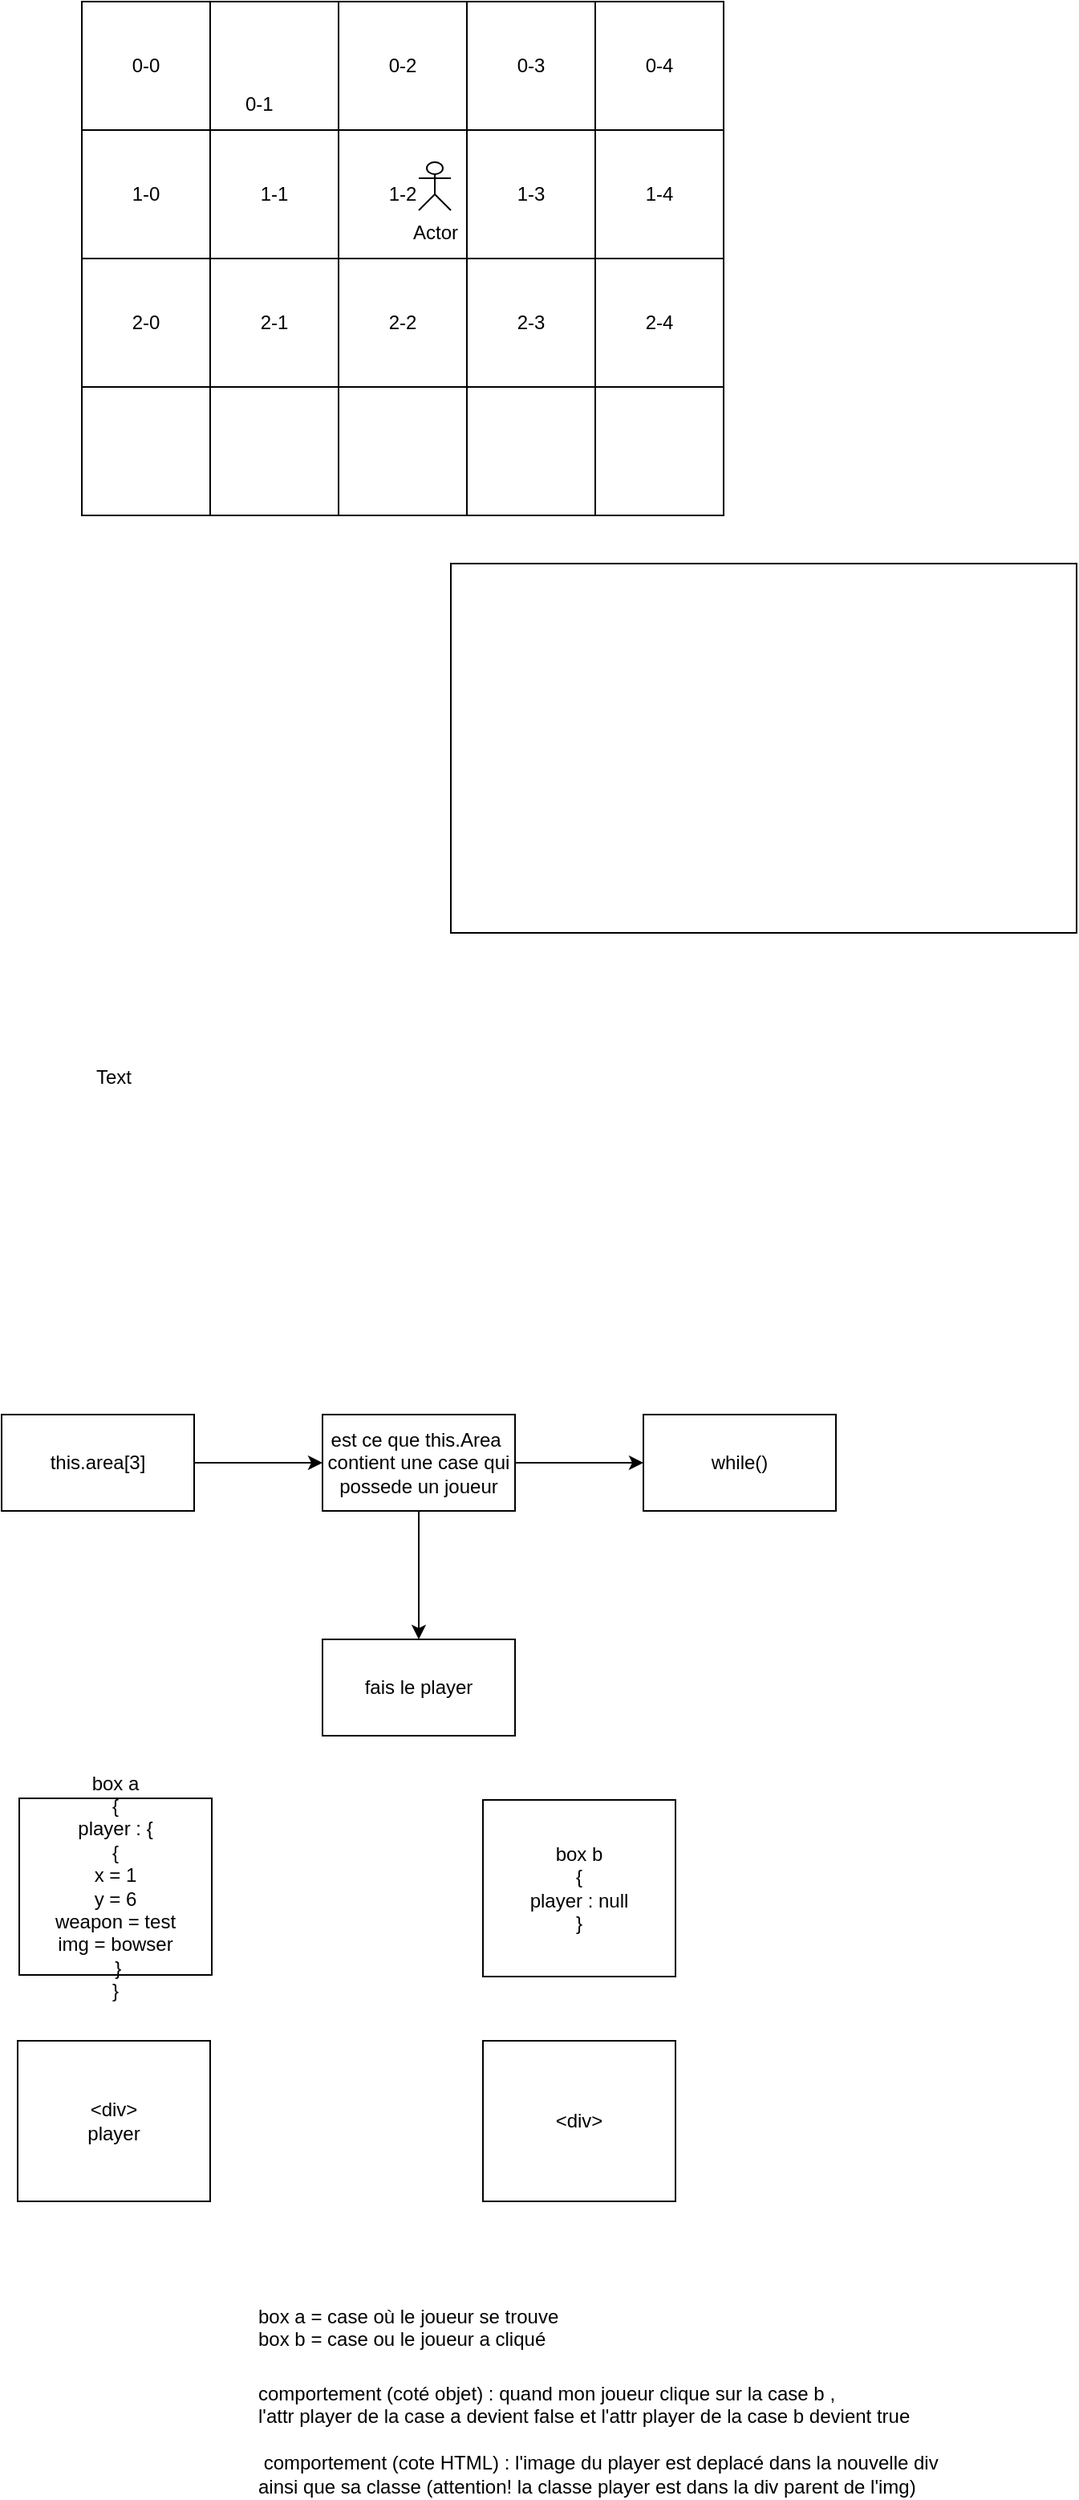 <mxfile version="12.2.4" pages="1"><diagram id="O6gQTCySteFB1ZhFVQ7V" name="Page-1"><mxGraphModel dx="586" dy="491" grid="1" gridSize="10" guides="1" tooltips="1" connect="1" arrows="1" fold="1" page="1" pageScale="1" pageWidth="827" pageHeight="1169" math="0" shadow="0"><root><mxCell id="0"/><mxCell id="1" parent="0"/><mxCell id="2" value="0-0" style="whiteSpace=wrap;html=1;aspect=fixed;" parent="1" vertex="1"><mxGeometry x="110" y="80" width="80" height="80" as="geometry"/></mxCell><mxCell id="3" value="" style="whiteSpace=wrap;html=1;aspect=fixed;" parent="1" vertex="1"><mxGeometry x="190" y="80" width="80" height="80" as="geometry"/></mxCell><mxCell id="4" value="&lt;span style=&quot;white-space: normal&quot;&gt;0-2&lt;/span&gt;" style="whiteSpace=wrap;html=1;aspect=fixed;" parent="1" vertex="1"><mxGeometry x="270" y="80" width="80" height="80" as="geometry"/></mxCell><mxCell id="5" value="&lt;span style=&quot;white-space: normal&quot;&gt;0-3&lt;/span&gt;" style="whiteSpace=wrap;html=1;aspect=fixed;" parent="1" vertex="1"><mxGeometry x="350" y="80" width="80" height="80" as="geometry"/></mxCell><mxCell id="6" value="1-0" style="whiteSpace=wrap;html=1;aspect=fixed;" parent="1" vertex="1"><mxGeometry x="110" y="160" width="80" height="80" as="geometry"/></mxCell><mxCell id="7" value="&lt;span style=&quot;white-space: normal&quot;&gt;1-1&lt;/span&gt;" style="whiteSpace=wrap;html=1;aspect=fixed;" parent="1" vertex="1"><mxGeometry x="190" y="160" width="80" height="80" as="geometry"/></mxCell><mxCell id="8" value="1-2&lt;br&gt;" style="whiteSpace=wrap;html=1;aspect=fixed;" parent="1" vertex="1"><mxGeometry x="270" y="160" width="80" height="80" as="geometry"/></mxCell><mxCell id="9" value="&lt;span style=&quot;white-space: normal&quot;&gt;1-3&lt;/span&gt;" style="whiteSpace=wrap;html=1;aspect=fixed;" parent="1" vertex="1"><mxGeometry x="350" y="160" width="80" height="80" as="geometry"/></mxCell><mxCell id="10" value="&lt;span style=&quot;color: rgba(0 , 0 , 0 , 0) ; font-family: monospace ; font-size: 0px&quot;&gt;%3CmxGraphModel%3E%3Croot%3E%3CmxCell%20id%3D%220%22%2F%3E%3CmxCell%20id%3D%221%22%20parent%3D%220%22%2F%3E%3CmxCell%20id%3D%222%22%20value%3D%22%22%20style%3D%22whiteSpace%3Dwrap%3Bhtml%3D1%3Baspect%3Dfixed%3B%22%20vertex%3D%221%22%20parent%3D%221%22%3E%3CmxGeometry%20x%3D%22110%22%20y%3D%2280%22%20width%3D%2280%22%20height%3D%2280%22%20as%3D%22geometry%22%2F%3E%3C%2FmxCell%3E%3CmxCell%20id%3D%223%22%20value%3D%22%22%20style%3D%22whiteSpace%3Dwrap%3Bhtml%3D1%3Baspect%3Dfixed%3B%22%20vertex%3D%221%22%20parent%3D%221%22%3E%3CmxGeometry%20x%3D%22190%22%20y%3D%2280%22%20width%3D%2280%22%20height%3D%2280%22%20as%3D%22geometry%22%2F%3E%3C%2FmxCell%3E%3CmxCell%20id%3D%224%22%20value%3D%22%22%20style%3D%22whiteSpace%3Dwrap%3Bhtml%3D1%3Baspect%3Dfixed%3B%22%20vertex%3D%221%22%20parent%3D%221%22%3E%3CmxGeometry%20x%3D%22270%22%20y%3D%2280%22%20width%3D%2280%22%20height%3D%2280%22%20as%3D%22geometry%22%2F%3E%3C%2FmxCell%3E%3CmxCell%20id%3D%225%22%20value%3D%22%22%20style%3D%22whiteSpace%3Dwrap%3Bhtml%3D1%3Baspect%3Dfixed%3B%22%20vertex%3D%221%22%20parent%3D%221%22%3E%3CmxGeometry%20x%3D%22350%22%20y%3D%2280%22%20width%3D%2280%22%20height%3D%2280%22%20as%3D%22geometry%22%2F%3E%3C%2FmxCell%3E%3CmxCell%20id%3D%226%22%20value%3D%22%22%20style%3D%22whiteSpace%3Dwrap%3Bhtml%3D1%3Baspect%3Dfixed%3B%22%20vertex%3D%221%22%20parent%3D%221%22%3E%3CmxGeometry%20x%3D%22110%22%20y%3D%22160%22%20width%3D%2280%22%20height%3D%2280%22%20as%3D%22geometry%22%2F%3E%3C%2FmxCell%3E%3CmxCell%20id%3D%227%22%20value%3D%22%22%20style%3D%22whiteSpace%3Dwrap%3Bhtml%3D1%3Baspect%3Dfixed%3B%22%20vertex%3D%221%22%20parent%3D%221%22%3E%3CmxGeometry%20x%3D%22190%22%20y%3D%22160%22%20width%3D%2280%22%20height%3D%2280%22%20as%3D%22geometry%22%2F%3E%3C%2FmxCell%3E%3CmxCell%20id%3D%228%22%20value%3D%22%22%20style%3D%22whiteSpace%3Dwrap%3Bhtml%3D1%3Baspect%3Dfixed%3B%22%20vertex%3D%221%22%20parent%3D%221%22%3E%3CmxGeometry%20x%3D%22270%22%20y%3D%22160%22%20width%3D%2280%22%20height%3D%2280%22%20as%3D%22geometry%22%2F%3E%3C%2FmxCell%3E%3CmxCell%20id%3D%229%22%20value%3D%22%22%20style%3D%22whiteSpace%3Dwrap%3Bhtml%3D1%3Baspect%3Dfixed%3B%22%20vertex%3D%221%22%20parent%3D%221%22%3E%3CmxGeometry%20x%3D%22350%22%20y%3D%22160%22%20width%3D%2280%22%20height%3D%2280%22%20as%3D%22geometry%22%2F%3E%3C%2FmxCell%3E%3C%2Froot%3E%3C%2FmxGraphModel%3E&lt;/span&gt;" style="text;html=1;resizable=0;points=[];autosize=1;align=left;verticalAlign=top;spacingTop=-4;" parent="1" vertex="1"><mxGeometry x="264" y="293" width="20" height="20" as="geometry"/></mxCell><mxCell id="11" value="2-0" style="whiteSpace=wrap;html=1;aspect=fixed;" parent="1" vertex="1"><mxGeometry x="110" y="240" width="80" height="80" as="geometry"/></mxCell><mxCell id="12" value="&lt;span style=&quot;white-space: normal&quot;&gt;2-1&lt;/span&gt;" style="whiteSpace=wrap;html=1;aspect=fixed;" parent="1" vertex="1"><mxGeometry x="190" y="240" width="80" height="80" as="geometry"/></mxCell><mxCell id="13" value="&lt;span style=&quot;white-space: normal&quot;&gt;2-2&lt;/span&gt;" style="whiteSpace=wrap;html=1;aspect=fixed;" parent="1" vertex="1"><mxGeometry x="270" y="240" width="80" height="80" as="geometry"/></mxCell><mxCell id="14" value="&lt;span style=&quot;white-space: normal&quot;&gt;2-3&lt;/span&gt;" style="whiteSpace=wrap;html=1;aspect=fixed;" parent="1" vertex="1"><mxGeometry x="350" y="240" width="80" height="80" as="geometry"/></mxCell><mxCell id="15" value="" style="whiteSpace=wrap;html=1;aspect=fixed;" parent="1" vertex="1"><mxGeometry x="110" y="320" width="80" height="80" as="geometry"/></mxCell><mxCell id="16" value="" style="whiteSpace=wrap;html=1;aspect=fixed;" parent="1" vertex="1"><mxGeometry x="190" y="320" width="80" height="80" as="geometry"/></mxCell><mxCell id="17" value="" style="whiteSpace=wrap;html=1;aspect=fixed;" parent="1" vertex="1"><mxGeometry x="270" y="320" width="80" height="80" as="geometry"/></mxCell><mxCell id="18" value="" style="whiteSpace=wrap;html=1;aspect=fixed;" parent="1" vertex="1"><mxGeometry x="350" y="320" width="80" height="80" as="geometry"/></mxCell><mxCell id="19" value="&lt;span style=&quot;color: rgba(0 , 0 , 0 , 0) ; font-family: monospace ; font-size: 0px&quot;&gt;%3CmxGraphModel%3E%3Croot%3E%3CmxCell%20id%3D%220%22%2F%3E%3CmxCell%20id%3D%221%22%20parent%3D%220%22%2F%3E%3CmxCell%20id%3D%222%22%20value%3D%22%22%20style%3D%22whiteSpace%3Dwrap%3Bhtml%3D1%3Baspect%3Dfixed%3B%22%20vertex%3D%221%22%20parent%3D%221%22%3E%3CmxGeometry%20x%3D%22110%22%20y%3D%2280%22%20width%3D%2280%22%20height%3D%2280%22%20as%3D%22geometry%22%2F%3E%3C%2FmxCell%3E%3CmxCell%20id%3D%223%22%20value%3D%22%22%20style%3D%22whiteSpace%3Dwrap%3Bhtml%3D1%3Baspect%3Dfixed%3B%22%20vertex%3D%221%22%20parent%3D%221%22%3E%3CmxGeometry%20x%3D%22190%22%20y%3D%2280%22%20width%3D%2280%22%20height%3D%2280%22%20as%3D%22geometry%22%2F%3E%3C%2FmxCell%3E%3CmxCell%20id%3D%224%22%20value%3D%22%22%20style%3D%22whiteSpace%3Dwrap%3Bhtml%3D1%3Baspect%3Dfixed%3B%22%20vertex%3D%221%22%20parent%3D%221%22%3E%3CmxGeometry%20x%3D%22270%22%20y%3D%2280%22%20width%3D%2280%22%20height%3D%2280%22%20as%3D%22geometry%22%2F%3E%3C%2FmxCell%3E%3CmxCell%20id%3D%225%22%20value%3D%22%22%20style%3D%22whiteSpace%3Dwrap%3Bhtml%3D1%3Baspect%3Dfixed%3B%22%20vertex%3D%221%22%20parent%3D%221%22%3E%3CmxGeometry%20x%3D%22350%22%20y%3D%2280%22%20width%3D%2280%22%20height%3D%2280%22%20as%3D%22geometry%22%2F%3E%3C%2FmxCell%3E%3CmxCell%20id%3D%226%22%20value%3D%22%22%20style%3D%22whiteSpace%3Dwrap%3Bhtml%3D1%3Baspect%3Dfixed%3B%22%20vertex%3D%221%22%20parent%3D%221%22%3E%3CmxGeometry%20x%3D%22110%22%20y%3D%22160%22%20width%3D%2280%22%20height%3D%2280%22%20as%3D%22geometry%22%2F%3E%3C%2FmxCell%3E%3CmxCell%20id%3D%227%22%20value%3D%22%22%20style%3D%22whiteSpace%3Dwrap%3Bhtml%3D1%3Baspect%3Dfixed%3B%22%20vertex%3D%221%22%20parent%3D%221%22%3E%3CmxGeometry%20x%3D%22190%22%20y%3D%22160%22%20width%3D%2280%22%20height%3D%2280%22%20as%3D%22geometry%22%2F%3E%3C%2FmxCell%3E%3CmxCell%20id%3D%228%22%20value%3D%22%22%20style%3D%22whiteSpace%3Dwrap%3Bhtml%3D1%3Baspect%3Dfixed%3B%22%20vertex%3D%221%22%20parent%3D%221%22%3E%3CmxGeometry%20x%3D%22270%22%20y%3D%22160%22%20width%3D%2280%22%20height%3D%2280%22%20as%3D%22geometry%22%2F%3E%3C%2FmxCell%3E%3CmxCell%20id%3D%229%22%20value%3D%22%22%20style%3D%22whiteSpace%3Dwrap%3Bhtml%3D1%3Baspect%3Dfixed%3B%22%20vertex%3D%221%22%20parent%3D%221%22%3E%3CmxGeometry%20x%3D%22350%22%20y%3D%22160%22%20width%3D%2280%22%20height%3D%2280%22%20as%3D%22geometry%22%2F%3E%3C%2FmxCell%3E%3C%2Froot%3E%3C%2FmxGraphModel%3E&lt;/span&gt;" style="text;html=1;resizable=0;points=[];autosize=1;align=left;verticalAlign=top;spacingTop=-4;" parent="1" vertex="1"><mxGeometry x="264" y="453" width="20" height="20" as="geometry"/></mxCell><mxCell id="20" value="&lt;span style=&quot;white-space: normal&quot;&gt;0-4&lt;/span&gt;" style="whiteSpace=wrap;html=1;aspect=fixed;" parent="1" vertex="1"><mxGeometry x="430" y="80" width="80" height="80" as="geometry"/></mxCell><mxCell id="21" value="&lt;span style=&quot;white-space: normal&quot;&gt;1-4&lt;/span&gt;" style="whiteSpace=wrap;html=1;aspect=fixed;" parent="1" vertex="1"><mxGeometry x="430" y="160" width="80" height="80" as="geometry"/></mxCell><mxCell id="22" value="&lt;span style=&quot;white-space: normal&quot;&gt;2-4&lt;/span&gt;" style="whiteSpace=wrap;html=1;aspect=fixed;" parent="1" vertex="1"><mxGeometry x="430" y="240" width="80" height="80" as="geometry"/></mxCell><mxCell id="23" value="" style="whiteSpace=wrap;html=1;aspect=fixed;" parent="1" vertex="1"><mxGeometry x="430" y="320" width="80" height="80" as="geometry"/></mxCell><mxCell id="24" value="Actor" style="shape=umlActor;verticalLabelPosition=bottom;labelBackgroundColor=#ffffff;verticalAlign=top;html=1;outlineConnect=0;" parent="1" vertex="1"><mxGeometry x="320" y="180" width="20" height="30" as="geometry"/></mxCell><mxCell id="27" value="0-1" style="text;html=1;" parent="1" vertex="1"><mxGeometry x="210" y="130" width="40" height="30" as="geometry"/></mxCell><mxCell id="29" value="" style="rounded=0;whiteSpace=wrap;html=1;" parent="1" vertex="1"><mxGeometry x="340" y="430" width="390" height="230" as="geometry"/></mxCell><mxCell id="30" value="Text" style="text;html=1;strokeColor=none;fillColor=none;align=center;verticalAlign=middle;whiteSpace=wrap;rounded=0;" parent="1" vertex="1"><mxGeometry x="110" y="740" width="40" height="20" as="geometry"/></mxCell><mxCell id="33" value="" style="edgeStyle=orthogonalEdgeStyle;rounded=0;orthogonalLoop=1;jettySize=auto;html=1;" parent="1" source="31" target="32" edge="1"><mxGeometry relative="1" as="geometry"/></mxCell><mxCell id="31" value="this.area[3]" style="rounded=0;whiteSpace=wrap;html=1;" parent="1" vertex="1"><mxGeometry x="60" y="960" width="120" height="60" as="geometry"/></mxCell><mxCell id="35" value="" style="edgeStyle=orthogonalEdgeStyle;rounded=0;orthogonalLoop=1;jettySize=auto;html=1;" parent="1" source="32" target="34" edge="1"><mxGeometry relative="1" as="geometry"/></mxCell><mxCell id="37" value="" style="edgeStyle=orthogonalEdgeStyle;rounded=0;orthogonalLoop=1;jettySize=auto;html=1;" parent="1" source="32" target="36" edge="1"><mxGeometry relative="1" as="geometry"/></mxCell><mxCell id="32" value="est ce que this.Area&amp;nbsp;&lt;br&gt;contient une case qui possede un joueur" style="rounded=0;whiteSpace=wrap;html=1;" parent="1" vertex="1"><mxGeometry x="260" y="960" width="120" height="60" as="geometry"/></mxCell><mxCell id="36" value="fais le player" style="rounded=0;whiteSpace=wrap;html=1;" parent="1" vertex="1"><mxGeometry x="260" y="1100" width="120" height="60" as="geometry"/></mxCell><mxCell id="34" value="while()" style="rounded=0;whiteSpace=wrap;html=1;" parent="1" vertex="1"><mxGeometry x="460" y="960" width="120" height="60" as="geometry"/></mxCell><mxCell id="38" value="box a&lt;br&gt;{&lt;br&gt;player : {&lt;br&gt;{&lt;br&gt;x = 1&lt;br&gt;y = 6&lt;br&gt;weapon = test&lt;br&gt;img = bowser&lt;br&gt;&amp;nbsp;}&lt;br&gt;}" style="rounded=0;whiteSpace=wrap;html=1;" vertex="1" parent="1"><mxGeometry x="71" y="1199" width="120" height="110" as="geometry"/></mxCell><mxCell id="40" value="box b&lt;br&gt;{&lt;br&gt;player : null&lt;br&gt;}" style="rounded=0;whiteSpace=wrap;html=1;" vertex="1" parent="1"><mxGeometry x="360" y="1200" width="120" height="110" as="geometry"/></mxCell><mxCell id="41" value="&amp;lt;div&amp;gt;&lt;br&gt;player" style="rounded=0;whiteSpace=wrap;html=1;" vertex="1" parent="1"><mxGeometry x="70" y="1350" width="120" height="100" as="geometry"/></mxCell><mxCell id="42" value="&amp;lt;div&amp;gt;&lt;br&gt;" style="rounded=0;whiteSpace=wrap;html=1;" vertex="1" parent="1"><mxGeometry x="360" y="1350" width="120" height="100" as="geometry"/></mxCell><mxCell id="43" value="box a = case où le joueur se trouve&lt;br&gt;box b = case ou le joueur a cliqué" style="text;html=1;resizable=0;points=[];autosize=1;align=left;verticalAlign=top;spacingTop=-4;" vertex="1" parent="1"><mxGeometry x="218" y="1512" width="200" height="30" as="geometry"/></mxCell><mxCell id="44" value="comportement (coté objet) : quand mon joueur clique sur la case b , &lt;br&gt;l'attr player de la case a devient false et l'attr player de la case b devient true&lt;br&gt;&lt;br&gt;&amp;nbsp;comportement (cote HTML) : l'image du player est deplacé dans la nouvelle div&amp;nbsp;&lt;br&gt;ainsi que sa classe (attention! la classe player est dans la div parent de l'img)&lt;br&gt;" style="text;html=1;resizable=0;points=[];autosize=1;align=left;verticalAlign=top;spacingTop=-4;" vertex="1" parent="1"><mxGeometry x="218" y="1560" width="440" height="70" as="geometry"/></mxCell></root></mxGraphModel></diagram></mxfile>